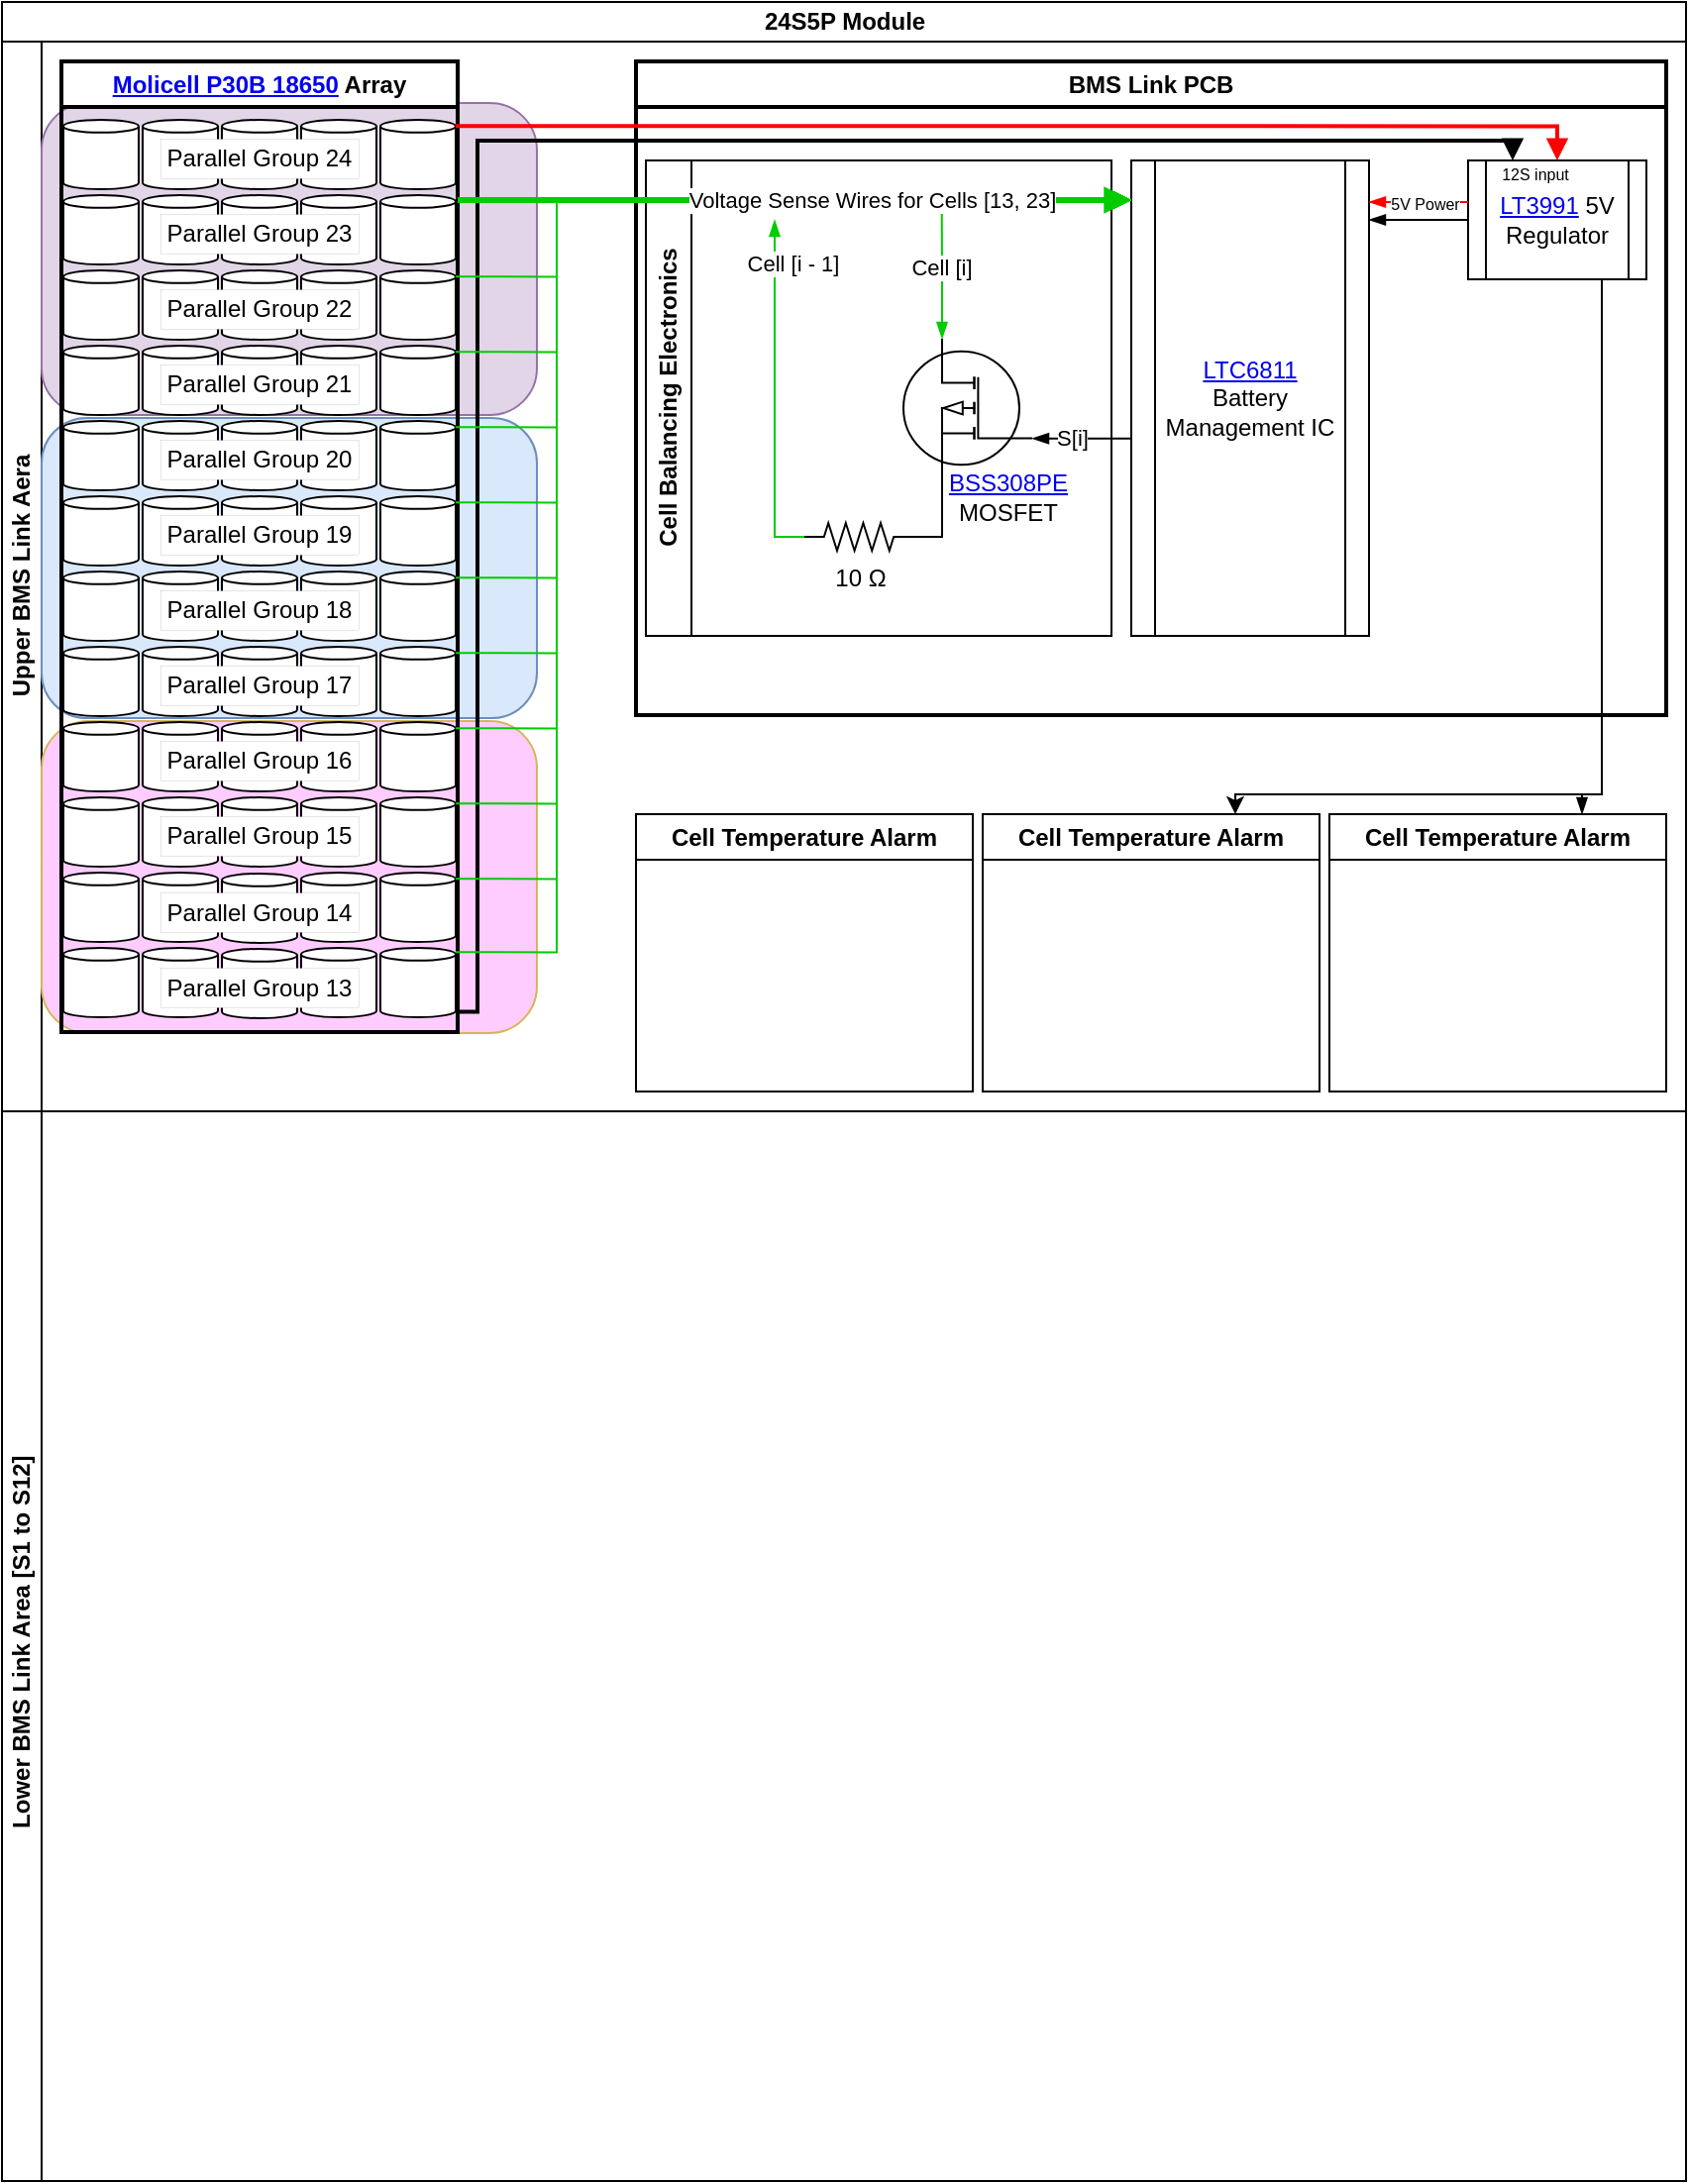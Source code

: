 <mxfile version="27.0.9">
  <diagram name="Page-1" id="ZlM580mFYve81EThSwJy">
    <mxGraphModel dx="1158" dy="704" grid="1" gridSize="10" guides="1" tooltips="1" connect="1" arrows="1" fold="1" page="1" pageScale="1" pageWidth="850" pageHeight="1100" math="0" shadow="0">
      <root>
        <mxCell id="0" />
        <mxCell id="1" parent="0" />
        <mxCell id="pV8ytbCQAY_xURVzbd8B-2" value="24S5P Module" style="swimlane;childLayout=stackLayout;resizeParent=1;resizeParentMax=0;horizontal=1;startSize=20;horizontalStack=0;html=1;" parent="1" vertex="1">
          <mxGeometry width="850" height="1100" as="geometry" />
        </mxCell>
        <mxCell id="pV8ytbCQAY_xURVzbd8B-3" value="Upper&amp;nbsp;&lt;span style=&quot;background-color: transparent; color: light-dark(rgb(0, 0, 0), rgb(255, 255, 255));&quot;&gt;BMS Link Aera&lt;/span&gt;" style="swimlane;startSize=20;horizontal=0;html=1;perimeterSpacing=1;" parent="pV8ytbCQAY_xURVzbd8B-2" vertex="1">
          <mxGeometry y="20" width="850" height="540" as="geometry" />
        </mxCell>
        <mxCell id="iPEDdxDTvJuRu2gTz-zR-174" value="" style="rounded=1;whiteSpace=wrap;html=1;fillColor=#e1d5e7;strokeColor=#9673a6;" parent="pV8ytbCQAY_xURVzbd8B-3" vertex="1">
          <mxGeometry x="20" y="31" width="250" height="157.5" as="geometry" />
        </mxCell>
        <mxCell id="iPEDdxDTvJuRu2gTz-zR-173" value="" style="rounded=1;whiteSpace=wrap;html=1;fillColor=#dae8fc;strokeColor=#6c8ebf;" parent="pV8ytbCQAY_xURVzbd8B-3" vertex="1">
          <mxGeometry x="20" y="190" width="250" height="151.5" as="geometry" />
        </mxCell>
        <mxCell id="iPEDdxDTvJuRu2gTz-zR-170" value="" style="rounded=1;whiteSpace=wrap;html=1;fillColor=#FFCCFF;strokeColor=#d6b656;" parent="pV8ytbCQAY_xURVzbd8B-3" vertex="1">
          <mxGeometry x="20" y="343" width="250" height="157.5" as="geometry" />
        </mxCell>
        <mxCell id="nshthl2HDihLxkNzMUow-227" value="BMS Link PCB" style="swimlane;whiteSpace=wrap;html=1;strokeWidth=2;" parent="pV8ytbCQAY_xURVzbd8B-3" vertex="1">
          <mxGeometry x="320" y="10" width="520" height="330" as="geometry" />
        </mxCell>
        <mxCell id="nshthl2HDihLxkNzMUow-228" value="&lt;a href=&quot;https://www.analog.com/media/en/technical-documentation/data-sheets/LTC6811-1-6811-2.pdf&quot;&gt;LTC6811&lt;/a&gt;&lt;br&gt;Battery Management IC" style="shape=process;whiteSpace=wrap;html=1;backgroundOutline=1;" parent="nshthl2HDihLxkNzMUow-227" vertex="1">
          <mxGeometry x="250" y="50" width="120" height="240" as="geometry" />
        </mxCell>
        <mxCell id="iPEDdxDTvJuRu2gTz-zR-1" style="edgeStyle=orthogonalEdgeStyle;rounded=0;orthogonalLoop=1;jettySize=auto;html=1;exitX=0;exitY=0.5;exitDx=0;exitDy=0;endArrow=blockThin;endFill=1;" parent="nshthl2HDihLxkNzMUow-227" source="nshthl2HDihLxkNzMUow-230" edge="1">
          <mxGeometry relative="1" as="geometry">
            <mxPoint x="370" y="80" as="targetPoint" />
          </mxGeometry>
        </mxCell>
        <mxCell id="nshthl2HDihLxkNzMUow-230" value="&lt;a href=&quot;https://www.analog.com/media/en/technical-documentation/data-sheets/3991fa.pdf&quot;&gt;LT3991&lt;/a&gt;&amp;nbsp;&lt;span style=&quot;background-color: transparent; color: light-dark(rgb(0, 0, 0), rgb(255, 255, 255));&quot;&gt;5V Regulator&lt;/span&gt;" style="shape=process;whiteSpace=wrap;html=1;backgroundOutline=1;" parent="nshthl2HDihLxkNzMUow-227" vertex="1">
          <mxGeometry x="420" y="50" width="90" height="60" as="geometry" />
        </mxCell>
        <mxCell id="nshthl2HDihLxkNzMUow-235" value="12S input" style="text;html=1;align=center;verticalAlign=middle;whiteSpace=wrap;rounded=0;fontSize=8;" parent="nshthl2HDihLxkNzMUow-227" vertex="1">
          <mxGeometry x="424" y="42" width="60" height="30" as="geometry" />
        </mxCell>
        <mxCell id="iPEDdxDTvJuRu2gTz-zR-29" value="Cell Balancing Electronics" style="swimlane;horizontal=0;whiteSpace=wrap;html=1;" parent="nshthl2HDihLxkNzMUow-227" vertex="1">
          <mxGeometry x="5" y="50" width="235" height="240" as="geometry" />
        </mxCell>
        <mxCell id="iPEDdxDTvJuRu2gTz-zR-47" style="edgeStyle=orthogonalEdgeStyle;rounded=0;orthogonalLoop=1;jettySize=auto;html=1;endArrow=blockThin;startFill=0;endFill=1;strokeColor=#00CC00;exitX=0;exitY=0.5;exitDx=0;exitDy=0;exitPerimeter=0;" parent="iPEDdxDTvJuRu2gTz-zR-29" source="iPEDdxDTvJuRu2gTz-zR-39" edge="1">
          <mxGeometry relative="1" as="geometry">
            <mxPoint x="65" y="30" as="targetPoint" />
            <mxPoint x="80" y="197.0" as="sourcePoint" />
            <Array as="points">
              <mxPoint x="65" y="190" />
              <mxPoint x="65" y="30" />
            </Array>
          </mxGeometry>
        </mxCell>
        <mxCell id="iPEDdxDTvJuRu2gTz-zR-49" value="Cell [i - 1]" style="edgeLabel;html=1;align=center;verticalAlign=middle;resizable=0;points=[];" parent="iPEDdxDTvJuRu2gTz-zR-47" vertex="1" connectable="0">
          <mxGeometry x="0.73" y="2" relative="1" as="geometry">
            <mxPoint x="11" y="-2" as="offset" />
          </mxGeometry>
        </mxCell>
        <mxCell id="iPEDdxDTvJuRu2gTz-zR-39" value="10&amp;nbsp;&lt;span class=&quot;_97w2Z3njlMm7Og_zyqu4&quot;&gt;Ω&lt;/span&gt;" style="pointerEvents=1;verticalLabelPosition=bottom;shadow=0;dashed=0;align=center;html=1;verticalAlign=top;shape=mxgraph.electrical.resistors.resistor_2;rotation=0;" parent="iPEDdxDTvJuRu2gTz-zR-29" vertex="1">
          <mxGeometry x="80" y="183" width="55" height="14" as="geometry" />
        </mxCell>
        <mxCell id="iPEDdxDTvJuRu2gTz-zR-42" style="edgeStyle=orthogonalEdgeStyle;rounded=0;orthogonalLoop=1;jettySize=auto;html=1;exitX=0.7;exitY=0;exitDx=0;exitDy=0;exitPerimeter=0;endArrow=none;startFill=1;strokeColor=#00CC00;startArrow=blockThin;" parent="iPEDdxDTvJuRu2gTz-zR-29" source="iPEDdxDTvJuRu2gTz-zR-41" edge="1">
          <mxGeometry relative="1" as="geometry">
            <mxPoint x="149.333" y="20" as="targetPoint" />
          </mxGeometry>
        </mxCell>
        <mxCell id="iPEDdxDTvJuRu2gTz-zR-48" value="Cell [i]" style="edgeLabel;html=1;align=center;verticalAlign=middle;resizable=0;points=[];" parent="iPEDdxDTvJuRu2gTz-zR-42" vertex="1" connectable="0">
          <mxGeometry x="0.19" relative="1" as="geometry">
            <mxPoint x="-1" y="5" as="offset" />
          </mxGeometry>
        </mxCell>
        <mxCell id="iPEDdxDTvJuRu2gTz-zR-41" value="" style="verticalLabelPosition=bottom;shadow=0;dashed=0;align=center;html=1;verticalAlign=top;shape=mxgraph.electrical.mosfets1.mosfet_ic_p;flipH=1;" parent="iPEDdxDTvJuRu2gTz-zR-29" vertex="1">
          <mxGeometry x="130" y="90" width="65" height="70" as="geometry" />
        </mxCell>
        <mxCell id="iPEDdxDTvJuRu2gTz-zR-46" style="edgeStyle=orthogonalEdgeStyle;rounded=0;orthogonalLoop=1;jettySize=auto;html=1;exitX=0.7;exitY=1;exitDx=0;exitDy=0;exitPerimeter=0;endArrow=none;startFill=0;entryX=1;entryY=0.5;entryDx=0;entryDy=0;entryPerimeter=0;" parent="iPEDdxDTvJuRu2gTz-zR-29" source="iPEDdxDTvJuRu2gTz-zR-41" target="iPEDdxDTvJuRu2gTz-zR-39" edge="1">
          <mxGeometry relative="1" as="geometry">
            <mxPoint x="115" y="190" as="targetPoint" />
            <Array as="points">
              <mxPoint x="150" y="190" />
            </Array>
          </mxGeometry>
        </mxCell>
        <mxCell id="iPEDdxDTvJuRu2gTz-zR-55" value="&lt;a href=&quot;https://www.digikey.ca/en/products/detail/umw/BSS308PE/24889415&quot;&gt;BSS308PE&lt;/a&gt;&lt;div&gt;MOSFET&lt;/div&gt;" style="text;html=1;align=center;verticalAlign=middle;whiteSpace=wrap;rounded=0;" parent="iPEDdxDTvJuRu2gTz-zR-29" vertex="1">
          <mxGeometry x="153" y="155" width="60" height="30" as="geometry" />
        </mxCell>
        <mxCell id="iPEDdxDTvJuRu2gTz-zR-44" style="edgeStyle=orthogonalEdgeStyle;rounded=0;orthogonalLoop=1;jettySize=auto;html=1;entryX=0;entryY=0.72;entryDx=0;entryDy=0;entryPerimeter=0;endArrow=blockThin;endFill=1;" parent="nshthl2HDihLxkNzMUow-227" source="nshthl2HDihLxkNzMUow-228" target="iPEDdxDTvJuRu2gTz-zR-41" edge="1">
          <mxGeometry relative="1" as="geometry">
            <Array as="points">
              <mxPoint x="225" y="190" />
            </Array>
          </mxGeometry>
        </mxCell>
        <mxCell id="iPEDdxDTvJuRu2gTz-zR-57" value="S[i]" style="edgeLabel;html=1;align=center;verticalAlign=middle;resizable=0;points=[];" parent="iPEDdxDTvJuRu2gTz-zR-44" vertex="1" connectable="0">
          <mxGeometry x="0.193" y="-1" relative="1" as="geometry">
            <mxPoint as="offset" />
          </mxGeometry>
        </mxCell>
        <mxCell id="pV8ytbCQAY_xURVzbd8B-9" value="&lt;a href=&quot;https://www.molicel.com/inr-18650-p30b/&quot;&gt;Molicell P30B 18650&lt;/a&gt; Array" style="swimlane;whiteSpace=wrap;html=1;strokeWidth=2;" parent="pV8ytbCQAY_xURVzbd8B-3" vertex="1">
          <mxGeometry x="30" y="10" width="200" height="490" as="geometry" />
        </mxCell>
        <mxCell id="nshthl2HDihLxkNzMUow-79" value="" style="strokeWidth=1;html=1;shape=mxgraph.flowchart.direct_data;whiteSpace=wrap;rotation=-90;" parent="pV8ytbCQAY_xURVzbd8B-9" vertex="1">
          <mxGeometry x="2.5" y="28" width="35" height="38" as="geometry" />
        </mxCell>
        <mxCell id="nshthl2HDihLxkNzMUow-130" value="" style="strokeWidth=1;html=1;shape=mxgraph.flowchart.direct_data;whiteSpace=wrap;rotation=-90;" parent="pV8ytbCQAY_xURVzbd8B-9" vertex="1">
          <mxGeometry x="42.5" y="28" width="35" height="38" as="geometry" />
        </mxCell>
        <mxCell id="nshthl2HDihLxkNzMUow-131" value="" style="strokeWidth=1;html=1;shape=mxgraph.flowchart.direct_data;whiteSpace=wrap;rotation=-90;" parent="pV8ytbCQAY_xURVzbd8B-9" vertex="1">
          <mxGeometry x="82.5" y="28" width="35" height="38" as="geometry" />
        </mxCell>
        <mxCell id="nshthl2HDihLxkNzMUow-132" value="" style="strokeWidth=1;html=1;shape=mxgraph.flowchart.direct_data;whiteSpace=wrap;rotation=-90;" parent="pV8ytbCQAY_xURVzbd8B-9" vertex="1">
          <mxGeometry x="122.5" y="28" width="35" height="38" as="geometry" />
        </mxCell>
        <mxCell id="nshthl2HDihLxkNzMUow-133" value="" style="strokeWidth=1;html=1;shape=mxgraph.flowchart.direct_data;whiteSpace=wrap;rotation=-90;" parent="pV8ytbCQAY_xURVzbd8B-9" vertex="1">
          <mxGeometry x="162.5" y="28" width="35" height="38" as="geometry" />
        </mxCell>
        <mxCell id="nshthl2HDihLxkNzMUow-139" value="" style="strokeWidth=1;html=1;shape=mxgraph.flowchart.direct_data;whiteSpace=wrap;rotation=-90;" parent="pV8ytbCQAY_xURVzbd8B-9" vertex="1">
          <mxGeometry x="2.5" y="66" width="35" height="38" as="geometry" />
        </mxCell>
        <mxCell id="nshthl2HDihLxkNzMUow-140" value="" style="strokeWidth=1;html=1;shape=mxgraph.flowchart.direct_data;whiteSpace=wrap;rotation=-90;" parent="pV8ytbCQAY_xURVzbd8B-9" vertex="1">
          <mxGeometry x="42.5" y="66" width="35" height="38" as="geometry" />
        </mxCell>
        <mxCell id="nshthl2HDihLxkNzMUow-141" value="" style="strokeWidth=1;html=1;shape=mxgraph.flowchart.direct_data;whiteSpace=wrap;rotation=-90;" parent="pV8ytbCQAY_xURVzbd8B-9" vertex="1">
          <mxGeometry x="82.5" y="66" width="35" height="38" as="geometry" />
        </mxCell>
        <mxCell id="nshthl2HDihLxkNzMUow-142" value="" style="strokeWidth=1;html=1;shape=mxgraph.flowchart.direct_data;whiteSpace=wrap;rotation=-90;" parent="pV8ytbCQAY_xURVzbd8B-9" vertex="1">
          <mxGeometry x="122.5" y="66" width="35" height="38" as="geometry" />
        </mxCell>
        <mxCell id="nshthl2HDihLxkNzMUow-143" value="" style="strokeWidth=1;html=1;shape=mxgraph.flowchart.direct_data;whiteSpace=wrap;rotation=-90;" parent="pV8ytbCQAY_xURVzbd8B-9" vertex="1">
          <mxGeometry x="162.5" y="66" width="35" height="38" as="geometry" />
        </mxCell>
        <mxCell id="nshthl2HDihLxkNzMUow-144" value="" style="strokeWidth=1;html=1;shape=mxgraph.flowchart.direct_data;whiteSpace=wrap;rotation=-90;" parent="pV8ytbCQAY_xURVzbd8B-9" vertex="1">
          <mxGeometry x="2.5" y="104" width="35" height="38" as="geometry" />
        </mxCell>
        <mxCell id="nshthl2HDihLxkNzMUow-145" value="" style="strokeWidth=1;html=1;shape=mxgraph.flowchart.direct_data;whiteSpace=wrap;rotation=-90;" parent="pV8ytbCQAY_xURVzbd8B-9" vertex="1">
          <mxGeometry x="42.5" y="104" width="35" height="38" as="geometry" />
        </mxCell>
        <mxCell id="nshthl2HDihLxkNzMUow-146" value="" style="strokeWidth=1;html=1;shape=mxgraph.flowchart.direct_data;whiteSpace=wrap;rotation=-90;" parent="pV8ytbCQAY_xURVzbd8B-9" vertex="1">
          <mxGeometry x="82.5" y="104" width="35" height="38" as="geometry" />
        </mxCell>
        <mxCell id="nshthl2HDihLxkNzMUow-147" value="" style="strokeWidth=1;html=1;shape=mxgraph.flowchart.direct_data;whiteSpace=wrap;rotation=-90;" parent="pV8ytbCQAY_xURVzbd8B-9" vertex="1">
          <mxGeometry x="122.5" y="104" width="35" height="38" as="geometry" />
        </mxCell>
        <mxCell id="nshthl2HDihLxkNzMUow-148" value="" style="strokeWidth=1;html=1;shape=mxgraph.flowchart.direct_data;whiteSpace=wrap;rotation=-90;" parent="pV8ytbCQAY_xURVzbd8B-9" vertex="1">
          <mxGeometry x="162.5" y="104" width="35" height="38" as="geometry" />
        </mxCell>
        <mxCell id="nshthl2HDihLxkNzMUow-149" value="" style="strokeWidth=1;html=1;shape=mxgraph.flowchart.direct_data;whiteSpace=wrap;rotation=-90;" parent="pV8ytbCQAY_xURVzbd8B-9" vertex="1">
          <mxGeometry x="2.5" y="142" width="35" height="38" as="geometry" />
        </mxCell>
        <mxCell id="nshthl2HDihLxkNzMUow-150" value="" style="strokeWidth=1;html=1;shape=mxgraph.flowchart.direct_data;whiteSpace=wrap;rotation=-90;" parent="pV8ytbCQAY_xURVzbd8B-9" vertex="1">
          <mxGeometry x="42.5" y="142" width="35" height="38" as="geometry" />
        </mxCell>
        <mxCell id="nshthl2HDihLxkNzMUow-151" value="" style="strokeWidth=1;html=1;shape=mxgraph.flowchart.direct_data;whiteSpace=wrap;rotation=-90;" parent="pV8ytbCQAY_xURVzbd8B-9" vertex="1">
          <mxGeometry x="82.5" y="142" width="35" height="38" as="geometry" />
        </mxCell>
        <mxCell id="nshthl2HDihLxkNzMUow-152" value="" style="strokeWidth=1;html=1;shape=mxgraph.flowchart.direct_data;whiteSpace=wrap;rotation=-90;" parent="pV8ytbCQAY_xURVzbd8B-9" vertex="1">
          <mxGeometry x="122.5" y="142" width="35" height="38" as="geometry" />
        </mxCell>
        <mxCell id="nshthl2HDihLxkNzMUow-153" value="" style="strokeWidth=1;html=1;shape=mxgraph.flowchart.direct_data;whiteSpace=wrap;rotation=-90;" parent="pV8ytbCQAY_xURVzbd8B-9" vertex="1">
          <mxGeometry x="162.5" y="142" width="35" height="38" as="geometry" />
        </mxCell>
        <mxCell id="nshthl2HDihLxkNzMUow-154" value="" style="strokeWidth=1;html=1;shape=mxgraph.flowchart.direct_data;whiteSpace=wrap;rotation=-90;" parent="pV8ytbCQAY_xURVzbd8B-9" vertex="1">
          <mxGeometry x="2.5" y="180" width="35" height="38" as="geometry" />
        </mxCell>
        <mxCell id="nshthl2HDihLxkNzMUow-155" value="" style="strokeWidth=1;html=1;shape=mxgraph.flowchart.direct_data;whiteSpace=wrap;rotation=-90;" parent="pV8ytbCQAY_xURVzbd8B-9" vertex="1">
          <mxGeometry x="42.5" y="180" width="35" height="38" as="geometry" />
        </mxCell>
        <mxCell id="nshthl2HDihLxkNzMUow-156" value="" style="strokeWidth=1;html=1;shape=mxgraph.flowchart.direct_data;whiteSpace=wrap;rotation=-90;" parent="pV8ytbCQAY_xURVzbd8B-9" vertex="1">
          <mxGeometry x="82.5" y="180" width="35" height="38" as="geometry" />
        </mxCell>
        <mxCell id="nshthl2HDihLxkNzMUow-157" value="" style="strokeWidth=1;html=1;shape=mxgraph.flowchart.direct_data;whiteSpace=wrap;rotation=-90;" parent="pV8ytbCQAY_xURVzbd8B-9" vertex="1">
          <mxGeometry x="122.5" y="180" width="35" height="38" as="geometry" />
        </mxCell>
        <mxCell id="nshthl2HDihLxkNzMUow-158" value="" style="strokeWidth=1;html=1;shape=mxgraph.flowchart.direct_data;whiteSpace=wrap;rotation=-90;" parent="pV8ytbCQAY_xURVzbd8B-9" vertex="1">
          <mxGeometry x="162.5" y="180" width="35" height="38" as="geometry" />
        </mxCell>
        <mxCell id="nshthl2HDihLxkNzMUow-159" value="" style="strokeWidth=1;html=1;shape=mxgraph.flowchart.direct_data;whiteSpace=wrap;rotation=-90;" parent="pV8ytbCQAY_xURVzbd8B-9" vertex="1">
          <mxGeometry x="2.5" y="218" width="35" height="38" as="geometry" />
        </mxCell>
        <mxCell id="nshthl2HDihLxkNzMUow-160" value="" style="strokeWidth=1;html=1;shape=mxgraph.flowchart.direct_data;whiteSpace=wrap;rotation=-90;" parent="pV8ytbCQAY_xURVzbd8B-9" vertex="1">
          <mxGeometry x="42.5" y="218" width="35" height="38" as="geometry" />
        </mxCell>
        <mxCell id="nshthl2HDihLxkNzMUow-161" value="" style="strokeWidth=1;html=1;shape=mxgraph.flowchart.direct_data;whiteSpace=wrap;rotation=-90;" parent="pV8ytbCQAY_xURVzbd8B-9" vertex="1">
          <mxGeometry x="82.5" y="218" width="35" height="38" as="geometry" />
        </mxCell>
        <mxCell id="nshthl2HDihLxkNzMUow-162" value="" style="strokeWidth=1;html=1;shape=mxgraph.flowchart.direct_data;whiteSpace=wrap;rotation=-90;" parent="pV8ytbCQAY_xURVzbd8B-9" vertex="1">
          <mxGeometry x="122.5" y="218" width="35" height="38" as="geometry" />
        </mxCell>
        <mxCell id="nshthl2HDihLxkNzMUow-163" value="" style="strokeWidth=1;html=1;shape=mxgraph.flowchart.direct_data;whiteSpace=wrap;rotation=-90;" parent="pV8ytbCQAY_xURVzbd8B-9" vertex="1">
          <mxGeometry x="162.5" y="218" width="35" height="38" as="geometry" />
        </mxCell>
        <mxCell id="nshthl2HDihLxkNzMUow-164" value="" style="strokeWidth=1;html=1;shape=mxgraph.flowchart.direct_data;whiteSpace=wrap;rotation=-90;" parent="pV8ytbCQAY_xURVzbd8B-9" vertex="1">
          <mxGeometry x="2.5" y="256" width="35" height="38" as="geometry" />
        </mxCell>
        <mxCell id="nshthl2HDihLxkNzMUow-165" value="" style="strokeWidth=1;html=1;shape=mxgraph.flowchart.direct_data;whiteSpace=wrap;rotation=-90;" parent="pV8ytbCQAY_xURVzbd8B-9" vertex="1">
          <mxGeometry x="42.5" y="256" width="35" height="38" as="geometry" />
        </mxCell>
        <mxCell id="nshthl2HDihLxkNzMUow-166" value="" style="strokeWidth=1;html=1;shape=mxgraph.flowchart.direct_data;whiteSpace=wrap;rotation=-90;" parent="pV8ytbCQAY_xURVzbd8B-9" vertex="1">
          <mxGeometry x="82.5" y="256" width="35" height="38" as="geometry" />
        </mxCell>
        <mxCell id="nshthl2HDihLxkNzMUow-167" value="" style="strokeWidth=1;html=1;shape=mxgraph.flowchart.direct_data;whiteSpace=wrap;rotation=-90;" parent="pV8ytbCQAY_xURVzbd8B-9" vertex="1">
          <mxGeometry x="122.5" y="256" width="35" height="38" as="geometry" />
        </mxCell>
        <mxCell id="nshthl2HDihLxkNzMUow-168" value="" style="strokeWidth=1;html=1;shape=mxgraph.flowchart.direct_data;whiteSpace=wrap;rotation=-90;" parent="pV8ytbCQAY_xURVzbd8B-9" vertex="1">
          <mxGeometry x="162.5" y="256" width="35" height="38" as="geometry" />
        </mxCell>
        <mxCell id="nshthl2HDihLxkNzMUow-169" value="" style="strokeWidth=1;html=1;shape=mxgraph.flowchart.direct_data;whiteSpace=wrap;rotation=-90;" parent="pV8ytbCQAY_xURVzbd8B-9" vertex="1">
          <mxGeometry x="2.5" y="294" width="35" height="38" as="geometry" />
        </mxCell>
        <mxCell id="nshthl2HDihLxkNzMUow-170" value="" style="strokeWidth=1;html=1;shape=mxgraph.flowchart.direct_data;whiteSpace=wrap;rotation=-90;" parent="pV8ytbCQAY_xURVzbd8B-9" vertex="1">
          <mxGeometry x="42.5" y="294" width="35" height="38" as="geometry" />
        </mxCell>
        <mxCell id="nshthl2HDihLxkNzMUow-171" value="" style="strokeWidth=1;html=1;shape=mxgraph.flowchart.direct_data;whiteSpace=wrap;rotation=-90;" parent="pV8ytbCQAY_xURVzbd8B-9" vertex="1">
          <mxGeometry x="82.5" y="294" width="35" height="38" as="geometry" />
        </mxCell>
        <mxCell id="nshthl2HDihLxkNzMUow-172" value="" style="strokeWidth=1;html=1;shape=mxgraph.flowchart.direct_data;whiteSpace=wrap;rotation=-90;" parent="pV8ytbCQAY_xURVzbd8B-9" vertex="1">
          <mxGeometry x="122.5" y="294" width="35" height="38" as="geometry" />
        </mxCell>
        <mxCell id="nshthl2HDihLxkNzMUow-173" value="" style="strokeWidth=1;html=1;shape=mxgraph.flowchart.direct_data;whiteSpace=wrap;rotation=-90;" parent="pV8ytbCQAY_xURVzbd8B-9" vertex="1">
          <mxGeometry x="162.5" y="294" width="35" height="38" as="geometry" />
        </mxCell>
        <mxCell id="nshthl2HDihLxkNzMUow-174" value="" style="strokeWidth=1;html=1;shape=mxgraph.flowchart.direct_data;whiteSpace=wrap;rotation=-90;" parent="pV8ytbCQAY_xURVzbd8B-9" vertex="1">
          <mxGeometry x="2.5" y="332" width="35" height="38" as="geometry" />
        </mxCell>
        <mxCell id="nshthl2HDihLxkNzMUow-175" value="" style="strokeWidth=1;html=1;shape=mxgraph.flowchart.direct_data;whiteSpace=wrap;rotation=-90;" parent="pV8ytbCQAY_xURVzbd8B-9" vertex="1">
          <mxGeometry x="42.5" y="332" width="35" height="38" as="geometry" />
        </mxCell>
        <mxCell id="nshthl2HDihLxkNzMUow-176" value="" style="strokeWidth=1;html=1;shape=mxgraph.flowchart.direct_data;whiteSpace=wrap;rotation=-90;" parent="pV8ytbCQAY_xURVzbd8B-9" vertex="1">
          <mxGeometry x="82.5" y="332" width="35" height="38" as="geometry" />
        </mxCell>
        <mxCell id="nshthl2HDihLxkNzMUow-177" value="" style="strokeWidth=1;html=1;shape=mxgraph.flowchart.direct_data;whiteSpace=wrap;rotation=-90;" parent="pV8ytbCQAY_xURVzbd8B-9" vertex="1">
          <mxGeometry x="122.5" y="332" width="35" height="38" as="geometry" />
        </mxCell>
        <mxCell id="nshthl2HDihLxkNzMUow-178" value="" style="strokeWidth=1;html=1;shape=mxgraph.flowchart.direct_data;whiteSpace=wrap;rotation=-90;" parent="pV8ytbCQAY_xURVzbd8B-9" vertex="1">
          <mxGeometry x="162.5" y="332" width="35" height="38" as="geometry" />
        </mxCell>
        <mxCell id="nshthl2HDihLxkNzMUow-189" value="" style="strokeWidth=1;html=1;shape=mxgraph.flowchart.direct_data;whiteSpace=wrap;rotation=-90;movable=1;resizable=1;rotatable=1;deletable=1;editable=1;locked=0;connectable=1;" parent="pV8ytbCQAY_xURVzbd8B-9" vertex="1">
          <mxGeometry x="2.5" y="370" width="35" height="38" as="geometry" />
        </mxCell>
        <mxCell id="nshthl2HDihLxkNzMUow-190" value="" style="strokeWidth=1;html=1;shape=mxgraph.flowchart.direct_data;whiteSpace=wrap;rotation=-90;movable=1;resizable=1;rotatable=1;deletable=1;editable=1;locked=0;connectable=1;" parent="pV8ytbCQAY_xURVzbd8B-9" vertex="1">
          <mxGeometry x="42.5" y="370" width="35" height="38" as="geometry" />
        </mxCell>
        <mxCell id="nshthl2HDihLxkNzMUow-191" value="" style="strokeWidth=1;html=1;shape=mxgraph.flowchart.direct_data;whiteSpace=wrap;rotation=-90;movable=1;resizable=1;rotatable=1;deletable=1;editable=1;locked=0;connectable=1;" parent="pV8ytbCQAY_xURVzbd8B-9" vertex="1">
          <mxGeometry x="82.5" y="370" width="35" height="38" as="geometry" />
        </mxCell>
        <mxCell id="nshthl2HDihLxkNzMUow-192" value="" style="strokeWidth=1;html=1;shape=mxgraph.flowchart.direct_data;whiteSpace=wrap;rotation=-90;movable=1;resizable=1;rotatable=1;deletable=1;editable=1;locked=0;connectable=1;" parent="pV8ytbCQAY_xURVzbd8B-9" vertex="1">
          <mxGeometry x="122.5" y="370" width="35" height="38" as="geometry" />
        </mxCell>
        <mxCell id="nshthl2HDihLxkNzMUow-193" value="" style="strokeWidth=1;html=1;shape=mxgraph.flowchart.direct_data;whiteSpace=wrap;rotation=-90;movable=1;resizable=1;rotatable=1;deletable=1;editable=1;locked=0;connectable=1;" parent="pV8ytbCQAY_xURVzbd8B-9" vertex="1">
          <mxGeometry x="162.5" y="370" width="35" height="38" as="geometry" />
        </mxCell>
        <mxCell id="nshthl2HDihLxkNzMUow-200" value="" style="strokeWidth=1;html=1;shape=mxgraph.flowchart.direct_data;whiteSpace=wrap;rotation=-90;" parent="pV8ytbCQAY_xURVzbd8B-9" vertex="1">
          <mxGeometry x="2.5" y="446" width="35" height="38" as="geometry" />
        </mxCell>
        <mxCell id="nshthl2HDihLxkNzMUow-201" value="" style="strokeWidth=1;html=1;shape=mxgraph.flowchart.direct_data;whiteSpace=wrap;rotation=-90;" parent="pV8ytbCQAY_xURVzbd8B-9" vertex="1">
          <mxGeometry x="42.5" y="446" width="35" height="38" as="geometry" />
        </mxCell>
        <mxCell id="nshthl2HDihLxkNzMUow-202" value="" style="strokeWidth=1;html=1;shape=mxgraph.flowchart.direct_data;whiteSpace=wrap;rotation=-90;" parent="pV8ytbCQAY_xURVzbd8B-9" vertex="1">
          <mxGeometry x="82.5" y="446.5" width="35" height="38" as="geometry" />
        </mxCell>
        <mxCell id="nshthl2HDihLxkNzMUow-203" value="" style="strokeWidth=1;html=1;shape=mxgraph.flowchart.direct_data;whiteSpace=wrap;rotation=-90;" parent="pV8ytbCQAY_xURVzbd8B-9" vertex="1">
          <mxGeometry x="122.5" y="446" width="35" height="38" as="geometry" />
        </mxCell>
        <mxCell id="nshthl2HDihLxkNzMUow-204" value="" style="strokeWidth=1;html=1;shape=mxgraph.flowchart.direct_data;whiteSpace=wrap;rotation=-90;" parent="pV8ytbCQAY_xURVzbd8B-9" vertex="1">
          <mxGeometry x="162.5" y="446" width="35" height="38" as="geometry" />
        </mxCell>
        <mxCell id="nshthl2HDihLxkNzMUow-211" value="" style="strokeWidth=1;html=1;shape=mxgraph.flowchart.direct_data;whiteSpace=wrap;rotation=-90;" parent="pV8ytbCQAY_xURVzbd8B-9" vertex="1">
          <mxGeometry x="2.5" y="408" width="35" height="38" as="geometry" />
        </mxCell>
        <mxCell id="nshthl2HDihLxkNzMUow-212" value="" style="strokeWidth=1;html=1;shape=mxgraph.flowchart.direct_data;whiteSpace=wrap;rotation=-90;" parent="pV8ytbCQAY_xURVzbd8B-9" vertex="1">
          <mxGeometry x="42.5" y="408" width="35" height="38" as="geometry" />
        </mxCell>
        <mxCell id="nshthl2HDihLxkNzMUow-213" value="" style="strokeWidth=1;html=1;shape=mxgraph.flowchart.direct_data;whiteSpace=wrap;rotation=-90;" parent="pV8ytbCQAY_xURVzbd8B-9" vertex="1">
          <mxGeometry x="82.5" y="408.5" width="35" height="38" as="geometry" />
        </mxCell>
        <mxCell id="nshthl2HDihLxkNzMUow-214" value="" style="strokeWidth=1;html=1;shape=mxgraph.flowchart.direct_data;whiteSpace=wrap;rotation=-90;" parent="pV8ytbCQAY_xURVzbd8B-9" vertex="1">
          <mxGeometry x="122.5" y="408" width="35" height="38" as="geometry" />
        </mxCell>
        <mxCell id="nshthl2HDihLxkNzMUow-215" value="" style="strokeWidth=1;html=1;shape=mxgraph.flowchart.direct_data;whiteSpace=wrap;rotation=-90;" parent="pV8ytbCQAY_xURVzbd8B-9" vertex="1">
          <mxGeometry x="162.5" y="408" width="35" height="38" as="geometry" />
        </mxCell>
        <mxCell id="nshthl2HDihLxkNzMUow-210" value="Parallel Group 24" style="rounded=0;whiteSpace=wrap;html=1;strokeWidth=0;" parent="pV8ytbCQAY_xURVzbd8B-9" vertex="1">
          <mxGeometry x="50" y="39" width="100" height="20" as="geometry" />
        </mxCell>
        <mxCell id="nshthl2HDihLxkNzMUow-216" value="Parallel Group 23" style="rounded=0;whiteSpace=wrap;html=1;strokeWidth=0;" parent="pV8ytbCQAY_xURVzbd8B-9" vertex="1">
          <mxGeometry x="50" y="77" width="100" height="20" as="geometry" />
        </mxCell>
        <mxCell id="nshthl2HDihLxkNzMUow-217" value="Parallel Group 22" style="rounded=0;whiteSpace=wrap;html=1;strokeWidth=0;" parent="pV8ytbCQAY_xURVzbd8B-9" vertex="1">
          <mxGeometry x="50" y="115" width="100" height="20" as="geometry" />
        </mxCell>
        <mxCell id="nshthl2HDihLxkNzMUow-218" value="Parallel Group 21" style="rounded=0;whiteSpace=wrap;html=1;strokeWidth=0;" parent="pV8ytbCQAY_xURVzbd8B-9" vertex="1">
          <mxGeometry x="50" y="153" width="100" height="20" as="geometry" />
        </mxCell>
        <mxCell id="nshthl2HDihLxkNzMUow-219" value="Parallel Group 20" style="rounded=0;whiteSpace=wrap;html=1;strokeWidth=0;" parent="pV8ytbCQAY_xURVzbd8B-9" vertex="1">
          <mxGeometry x="50" y="191" width="100" height="20" as="geometry" />
        </mxCell>
        <mxCell id="nshthl2HDihLxkNzMUow-220" value="Parallel Group 19" style="rounded=0;whiteSpace=wrap;html=1;strokeWidth=0;" parent="pV8ytbCQAY_xURVzbd8B-9" vertex="1">
          <mxGeometry x="50" y="229" width="100" height="20" as="geometry" />
        </mxCell>
        <mxCell id="nshthl2HDihLxkNzMUow-221" value="Parallel Group 18" style="rounded=0;whiteSpace=wrap;html=1;strokeWidth=0;" parent="pV8ytbCQAY_xURVzbd8B-9" vertex="1">
          <mxGeometry x="50" y="267" width="100" height="20" as="geometry" />
        </mxCell>
        <mxCell id="nshthl2HDihLxkNzMUow-222" value="Parallel Group 17" style="rounded=0;whiteSpace=wrap;html=1;strokeWidth=0;" parent="pV8ytbCQAY_xURVzbd8B-9" vertex="1">
          <mxGeometry x="50" y="305" width="100" height="20" as="geometry" />
        </mxCell>
        <mxCell id="nshthl2HDihLxkNzMUow-223" value="Parallel Group 16" style="rounded=0;whiteSpace=wrap;html=1;strokeWidth=0;" parent="pV8ytbCQAY_xURVzbd8B-9" vertex="1">
          <mxGeometry x="50" y="343" width="100" height="20" as="geometry" />
        </mxCell>
        <mxCell id="nshthl2HDihLxkNzMUow-224" value="Parallel Group 15" style="rounded=0;whiteSpace=wrap;html=1;strokeWidth=0;" parent="pV8ytbCQAY_xURVzbd8B-9" vertex="1">
          <mxGeometry x="50" y="381" width="100" height="20" as="geometry" />
        </mxCell>
        <mxCell id="nshthl2HDihLxkNzMUow-225" value="Parallel Group 14" style="rounded=0;whiteSpace=wrap;html=1;strokeWidth=0;" parent="pV8ytbCQAY_xURVzbd8B-9" vertex="1">
          <mxGeometry x="50" y="419.5" width="100" height="20" as="geometry" />
        </mxCell>
        <mxCell id="nshthl2HDihLxkNzMUow-226" value="Parallel Group 13" style="rounded=0;whiteSpace=wrap;html=1;strokeWidth=0;" parent="pV8ytbCQAY_xURVzbd8B-9" vertex="1">
          <mxGeometry x="50" y="457.5" width="100" height="20" as="geometry" />
        </mxCell>
        <mxCell id="nshthl2HDihLxkNzMUow-232" style="edgeStyle=orthogonalEdgeStyle;rounded=0;orthogonalLoop=1;jettySize=auto;html=1;exitX=0.08;exitY=1;exitDx=0;exitDy=0;exitPerimeter=0;entryX=0.25;entryY=0;entryDx=0;entryDy=0;strokeWidth=2;endArrow=block;endFill=1;" parent="pV8ytbCQAY_xURVzbd8B-3" source="nshthl2HDihLxkNzMUow-204" target="nshthl2HDihLxkNzMUow-230" edge="1">
          <mxGeometry relative="1" as="geometry">
            <Array as="points">
              <mxPoint x="240" y="490" />
              <mxPoint x="240" y="50" />
              <mxPoint x="763" y="50" />
            </Array>
          </mxGeometry>
        </mxCell>
        <mxCell id="nshthl2HDihLxkNzMUow-233" style="edgeStyle=orthogonalEdgeStyle;rounded=0;orthogonalLoop=1;jettySize=auto;html=1;exitX=0.91;exitY=1;exitDx=0;exitDy=0;exitPerimeter=0;entryX=0.5;entryY=0;entryDx=0;entryDy=0;strokeWidth=2;endArrow=block;startFill=0;endFill=1;fillColor=#f8cecc;strokeColor=#FF0000;" parent="pV8ytbCQAY_xURVzbd8B-3" source="nshthl2HDihLxkNzMUow-133" target="nshthl2HDihLxkNzMUow-230" edge="1">
          <mxGeometry relative="1" as="geometry">
            <Array as="points">
              <mxPoint x="785" y="43" />
            </Array>
          </mxGeometry>
        </mxCell>
        <mxCell id="iPEDdxDTvJuRu2gTz-zR-8" style="edgeStyle=orthogonalEdgeStyle;rounded=0;orthogonalLoop=1;jettySize=auto;html=1;exitX=0.91;exitY=1;exitDx=0;exitDy=0;exitPerimeter=0;strokeColor=#00CC00;" parent="pV8ytbCQAY_xURVzbd8B-3" source="nshthl2HDihLxkNzMUow-148" edge="1">
          <mxGeometry relative="1" as="geometry">
            <mxPoint x="570" y="80" as="targetPoint" />
            <Array as="points">
              <mxPoint x="280" y="119" />
              <mxPoint x="280" y="80" />
              <mxPoint x="570" y="80" />
            </Array>
          </mxGeometry>
        </mxCell>
        <mxCell id="iPEDdxDTvJuRu2gTz-zR-9" style="edgeStyle=orthogonalEdgeStyle;rounded=0;orthogonalLoop=1;jettySize=auto;html=1;exitX=0.91;exitY=1;exitDx=0;exitDy=0;exitPerimeter=0;strokeColor=#00CC00;" parent="pV8ytbCQAY_xURVzbd8B-3" source="nshthl2HDihLxkNzMUow-153" edge="1">
          <mxGeometry relative="1" as="geometry">
            <mxPoint x="570" y="80" as="targetPoint" />
            <Array as="points">
              <mxPoint x="280" y="157" />
              <mxPoint x="280" y="80" />
              <mxPoint x="570" y="80" />
            </Array>
          </mxGeometry>
        </mxCell>
        <mxCell id="iPEDdxDTvJuRu2gTz-zR-10" style="edgeStyle=orthogonalEdgeStyle;rounded=0;orthogonalLoop=1;jettySize=auto;html=1;exitX=0.91;exitY=1;exitDx=0;exitDy=0;exitPerimeter=0;strokeColor=#00CC00;" parent="pV8ytbCQAY_xURVzbd8B-3" source="nshthl2HDihLxkNzMUow-158" edge="1">
          <mxGeometry relative="1" as="geometry">
            <mxPoint x="570" y="80" as="targetPoint" />
            <Array as="points">
              <mxPoint x="280" y="195" />
              <mxPoint x="280" y="80" />
              <mxPoint x="570" y="80" />
            </Array>
          </mxGeometry>
        </mxCell>
        <mxCell id="iPEDdxDTvJuRu2gTz-zR-11" style="edgeStyle=orthogonalEdgeStyle;rounded=0;orthogonalLoop=1;jettySize=auto;html=1;exitX=0.91;exitY=1;exitDx=0;exitDy=0;exitPerimeter=0;strokeColor=#00CC00;" parent="pV8ytbCQAY_xURVzbd8B-3" source="nshthl2HDihLxkNzMUow-163" edge="1">
          <mxGeometry relative="1" as="geometry">
            <mxPoint x="570" y="80" as="targetPoint" />
            <Array as="points">
              <mxPoint x="280" y="233" />
              <mxPoint x="280" y="80" />
              <mxPoint x="570" y="80" />
            </Array>
          </mxGeometry>
        </mxCell>
        <mxCell id="iPEDdxDTvJuRu2gTz-zR-12" style="edgeStyle=orthogonalEdgeStyle;rounded=0;orthogonalLoop=1;jettySize=auto;html=1;exitX=0.91;exitY=1;exitDx=0;exitDy=0;exitPerimeter=0;strokeColor=#00CC00;" parent="pV8ytbCQAY_xURVzbd8B-3" source="nshthl2HDihLxkNzMUow-168" target="nshthl2HDihLxkNzMUow-228" edge="1">
          <mxGeometry relative="1" as="geometry">
            <Array as="points">
              <mxPoint x="280" y="271" />
              <mxPoint x="280" y="80" />
            </Array>
          </mxGeometry>
        </mxCell>
        <mxCell id="iPEDdxDTvJuRu2gTz-zR-13" style="edgeStyle=orthogonalEdgeStyle;rounded=0;orthogonalLoop=1;jettySize=auto;html=1;exitX=0.91;exitY=1;exitDx=0;exitDy=0;exitPerimeter=0;strokeColor=#00CC00;" parent="pV8ytbCQAY_xURVzbd8B-3" source="nshthl2HDihLxkNzMUow-173" target="nshthl2HDihLxkNzMUow-228" edge="1">
          <mxGeometry relative="1" as="geometry">
            <Array as="points">
              <mxPoint x="280" y="309" />
              <mxPoint x="280" y="80" />
            </Array>
          </mxGeometry>
        </mxCell>
        <mxCell id="iPEDdxDTvJuRu2gTz-zR-14" style="edgeStyle=orthogonalEdgeStyle;rounded=0;orthogonalLoop=1;jettySize=auto;html=1;exitX=0.91;exitY=1;exitDx=0;exitDy=0;exitPerimeter=0;strokeColor=#00CC00;" parent="pV8ytbCQAY_xURVzbd8B-3" source="nshthl2HDihLxkNzMUow-178" target="nshthl2HDihLxkNzMUow-228" edge="1">
          <mxGeometry relative="1" as="geometry">
            <Array as="points">
              <mxPoint x="280" y="347" />
              <mxPoint x="280" y="80" />
            </Array>
          </mxGeometry>
        </mxCell>
        <mxCell id="iPEDdxDTvJuRu2gTz-zR-15" style="edgeStyle=orthogonalEdgeStyle;rounded=0;orthogonalLoop=1;jettySize=auto;html=1;exitX=0.91;exitY=1;exitDx=0;exitDy=0;exitPerimeter=0;strokeColor=#00CC00;" parent="pV8ytbCQAY_xURVzbd8B-3" source="nshthl2HDihLxkNzMUow-193" edge="1">
          <mxGeometry relative="1" as="geometry">
            <mxPoint x="570" y="80" as="targetPoint" />
            <Array as="points">
              <mxPoint x="280" y="385" />
              <mxPoint x="280" y="80" />
              <mxPoint x="570" y="80" />
            </Array>
          </mxGeometry>
        </mxCell>
        <mxCell id="iPEDdxDTvJuRu2gTz-zR-16" style="edgeStyle=orthogonalEdgeStyle;rounded=0;orthogonalLoop=1;jettySize=auto;html=1;exitX=0.91;exitY=1;exitDx=0;exitDy=0;exitPerimeter=0;strokeColor=#00CC00;" parent="pV8ytbCQAY_xURVzbd8B-3" source="nshthl2HDihLxkNzMUow-215" edge="1">
          <mxGeometry relative="1" as="geometry">
            <mxPoint x="570" y="80" as="targetPoint" />
            <Array as="points">
              <mxPoint x="280" y="423" />
              <mxPoint x="280" y="80" />
              <mxPoint x="570" y="80" />
            </Array>
          </mxGeometry>
        </mxCell>
        <mxCell id="iPEDdxDTvJuRu2gTz-zR-18" style="edgeStyle=orthogonalEdgeStyle;rounded=0;orthogonalLoop=1;jettySize=auto;html=1;exitX=0.91;exitY=1;exitDx=0;exitDy=0;exitPerimeter=0;strokeWidth=1;strokeColor=#00CC00;" parent="pV8ytbCQAY_xURVzbd8B-3" edge="1">
          <mxGeometry relative="1" as="geometry">
            <mxPoint x="570" y="80" as="targetPoint" />
            <mxPoint x="229" y="459.65" as="sourcePoint" />
            <Array as="points">
              <mxPoint x="280" y="460" />
              <mxPoint x="280" y="80" />
            </Array>
          </mxGeometry>
        </mxCell>
        <mxCell id="iPEDdxDTvJuRu2gTz-zR-19" value="" style="endArrow=block;html=1;rounded=0;entryX=0;entryY=0.5;entryDx=0;entryDy=0;strokeWidth=3;strokeColor=#00CC00;jumpSize=6;endFill=1;" parent="pV8ytbCQAY_xURVzbd8B-3" edge="1">
          <mxGeometry width="50" height="50" relative="1" as="geometry">
            <mxPoint x="230" y="80" as="sourcePoint" />
            <mxPoint x="570" y="80" as="targetPoint" />
          </mxGeometry>
        </mxCell>
        <mxCell id="iPEDdxDTvJuRu2gTz-zR-20" value="Voltage Sense Wires for Cells [13, 23]" style="edgeLabel;html=1;align=center;verticalAlign=middle;resizable=0;points=[];" parent="iPEDdxDTvJuRu2gTz-zR-19" vertex="1" connectable="0">
          <mxGeometry x="-0.055" relative="1" as="geometry">
            <mxPoint x="48" as="offset" />
          </mxGeometry>
        </mxCell>
        <mxCell id="iPEDdxDTvJuRu2gTz-zR-61" value="Cell Temperature Alarm" style="swimlane;whiteSpace=wrap;html=1;" parent="pV8ytbCQAY_xURVzbd8B-3" vertex="1">
          <mxGeometry x="320" y="390" width="170" height="140" as="geometry">
            <mxRectangle x="320" y="350" width="180" height="30" as="alternateBounds" />
          </mxGeometry>
        </mxCell>
        <mxCell id="pV8ytbCQAY_xURVzbd8B-4" value="&amp;nbsp;Lower&amp;nbsp;&lt;span style=&quot;background-color: transparent; color: light-dark(rgb(0, 0, 0), rgb(255, 255, 255));&quot;&gt;BMS Link Area [S1 to S12]&lt;/span&gt;" style="swimlane;startSize=20;horizontal=0;html=1;" parent="pV8ytbCQAY_xURVzbd8B-2" vertex="1">
          <mxGeometry y="560" width="850" height="540" as="geometry" />
        </mxCell>
        <mxCell id="iPEDdxDTvJuRu2gTz-zR-3" style="edgeStyle=orthogonalEdgeStyle;rounded=0;orthogonalLoop=1;jettySize=auto;html=1;exitX=0;exitY=0.5;exitDx=0;exitDy=0;fontColor=#000000;strokeColor=#FF0000;endArrow=blockThin;endFill=1;" parent="1" edge="1">
          <mxGeometry relative="1" as="geometry">
            <mxPoint x="690" y="101" as="targetPoint" />
            <mxPoint x="740" y="101" as="sourcePoint" />
          </mxGeometry>
        </mxCell>
        <mxCell id="iPEDdxDTvJuRu2gTz-zR-5" value="&lt;font style=&quot;font-size: 8px;&quot;&gt;5V Power&lt;/font&gt;" style="edgeLabel;html=1;align=center;verticalAlign=middle;resizable=0;points=[];" parent="iPEDdxDTvJuRu2gTz-zR-3" vertex="1" connectable="0">
          <mxGeometry x="-0.046" relative="1" as="geometry">
            <mxPoint x="2" as="offset" />
          </mxGeometry>
        </mxCell>
        <mxCell id="iPEDdxDTvJuRu2gTz-zR-175" value="Cell Temperature Alarm" style="swimlane;whiteSpace=wrap;html=1;" parent="1" vertex="1">
          <mxGeometry x="495" y="410" width="170" height="140" as="geometry">
            <mxRectangle x="320" y="350" width="180" height="30" as="alternateBounds" />
          </mxGeometry>
        </mxCell>
        <mxCell id="iPEDdxDTvJuRu2gTz-zR-176" value="Cell Temperature Alarm" style="swimlane;whiteSpace=wrap;html=1;" parent="1" vertex="1">
          <mxGeometry x="670" y="410" width="170" height="140" as="geometry">
            <mxRectangle x="320" y="350" width="180" height="30" as="alternateBounds" />
          </mxGeometry>
        </mxCell>
        <mxCell id="iPEDdxDTvJuRu2gTz-zR-177" style="edgeStyle=orthogonalEdgeStyle;rounded=0;orthogonalLoop=1;jettySize=auto;html=1;exitX=0.75;exitY=1;exitDx=0;exitDy=0;entryX=0.75;entryY=0;entryDx=0;entryDy=0;endArrow=blockThin;endFill=1;" parent="1" source="nshthl2HDihLxkNzMUow-230" target="iPEDdxDTvJuRu2gTz-zR-176" edge="1">
          <mxGeometry relative="1" as="geometry">
            <Array as="points">
              <mxPoint x="808" y="400" />
              <mxPoint x="798" y="400" />
            </Array>
          </mxGeometry>
        </mxCell>
        <mxCell id="iPEDdxDTvJuRu2gTz-zR-178" style="edgeStyle=orthogonalEdgeStyle;rounded=0;orthogonalLoop=1;jettySize=auto;html=1;exitX=0.75;exitY=1;exitDx=0;exitDy=0;entryX=0.75;entryY=0;entryDx=0;entryDy=0;" parent="1" source="nshthl2HDihLxkNzMUow-230" target="iPEDdxDTvJuRu2gTz-zR-175" edge="1">
          <mxGeometry relative="1" as="geometry">
            <Array as="points">
              <mxPoint x="807" y="400" />
              <mxPoint x="623" y="400" />
            </Array>
          </mxGeometry>
        </mxCell>
      </root>
    </mxGraphModel>
  </diagram>
</mxfile>
